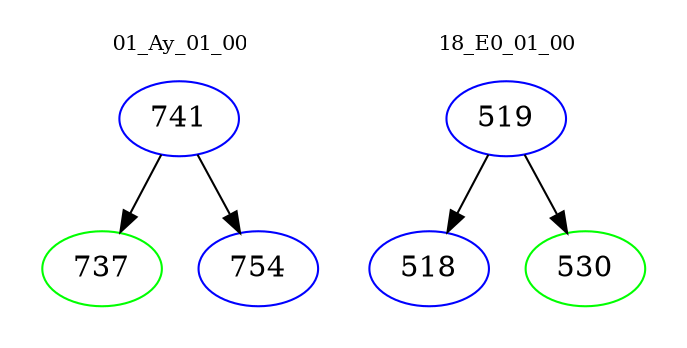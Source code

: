 digraph{
subgraph cluster_0 {
color = white
label = "01_Ay_01_00";
fontsize=10;
T0_741 [label="741", color="blue"]
T0_741 -> T0_737 [color="black"]
T0_737 [label="737", color="green"]
T0_741 -> T0_754 [color="black"]
T0_754 [label="754", color="blue"]
}
subgraph cluster_1 {
color = white
label = "18_E0_01_00";
fontsize=10;
T1_519 [label="519", color="blue"]
T1_519 -> T1_518 [color="black"]
T1_518 [label="518", color="blue"]
T1_519 -> T1_530 [color="black"]
T1_530 [label="530", color="green"]
}
}
